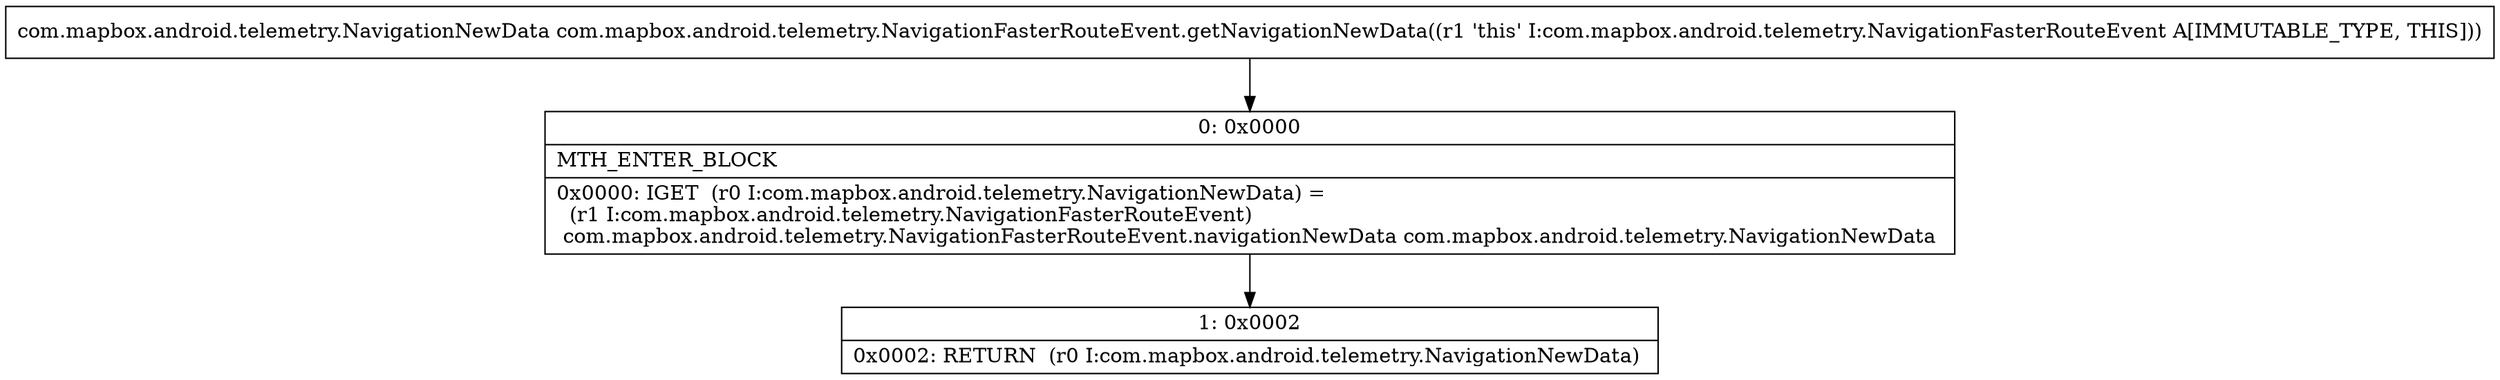 digraph "CFG forcom.mapbox.android.telemetry.NavigationFasterRouteEvent.getNavigationNewData()Lcom\/mapbox\/android\/telemetry\/NavigationNewData;" {
Node_0 [shape=record,label="{0\:\ 0x0000|MTH_ENTER_BLOCK\l|0x0000: IGET  (r0 I:com.mapbox.android.telemetry.NavigationNewData) = \l  (r1 I:com.mapbox.android.telemetry.NavigationFasterRouteEvent)\l com.mapbox.android.telemetry.NavigationFasterRouteEvent.navigationNewData com.mapbox.android.telemetry.NavigationNewData \l}"];
Node_1 [shape=record,label="{1\:\ 0x0002|0x0002: RETURN  (r0 I:com.mapbox.android.telemetry.NavigationNewData) \l}"];
MethodNode[shape=record,label="{com.mapbox.android.telemetry.NavigationNewData com.mapbox.android.telemetry.NavigationFasterRouteEvent.getNavigationNewData((r1 'this' I:com.mapbox.android.telemetry.NavigationFasterRouteEvent A[IMMUTABLE_TYPE, THIS])) }"];
MethodNode -> Node_0;
Node_0 -> Node_1;
}

